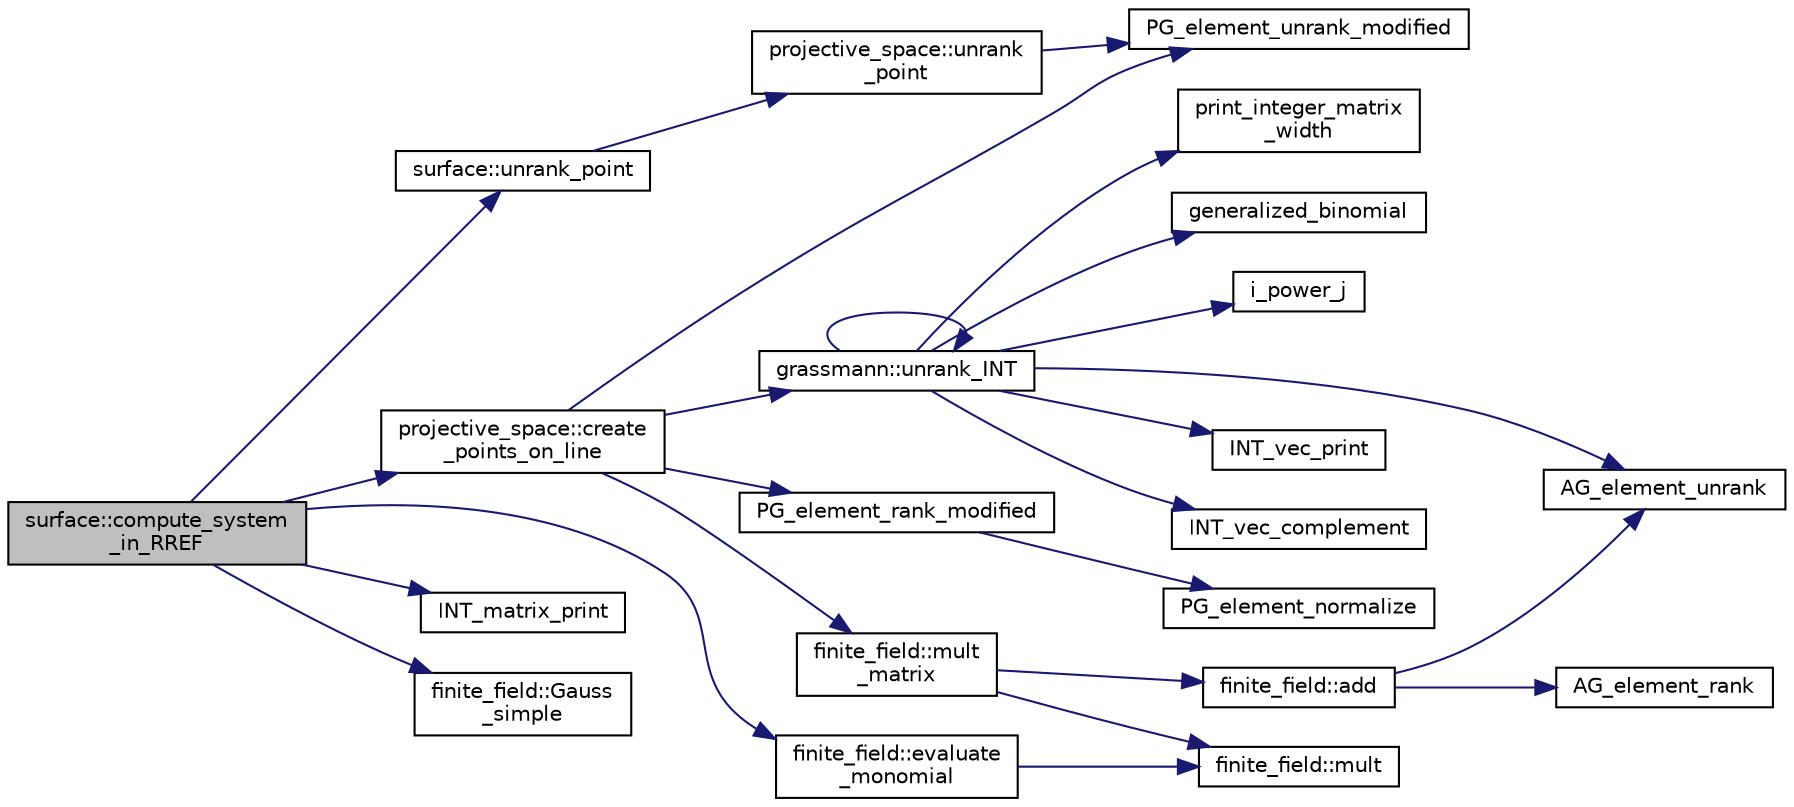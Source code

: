 digraph "surface::compute_system_in_RREF"
{
  edge [fontname="Helvetica",fontsize="10",labelfontname="Helvetica",labelfontsize="10"];
  node [fontname="Helvetica",fontsize="10",shape=record];
  rankdir="LR";
  Node565 [label="surface::compute_system\l_in_RREF",height=0.2,width=0.4,color="black", fillcolor="grey75", style="filled", fontcolor="black"];
  Node565 -> Node566 [color="midnightblue",fontsize="10",style="solid",fontname="Helvetica"];
  Node566 [label="projective_space::create\l_points_on_line",height=0.2,width=0.4,color="black", fillcolor="white", style="filled",URL="$d2/d17/classprojective__space.html#ab1b2ffcefe646e6d9d9ae435dfedd29e"];
  Node566 -> Node567 [color="midnightblue",fontsize="10",style="solid",fontname="Helvetica"];
  Node567 [label="grassmann::unrank_INT",height=0.2,width=0.4,color="black", fillcolor="white", style="filled",URL="$df/d02/classgrassmann.html#a32079405b95a6da2ba1420567d762d64"];
  Node567 -> Node568 [color="midnightblue",fontsize="10",style="solid",fontname="Helvetica"];
  Node568 [label="generalized_binomial",height=0.2,width=0.4,color="black", fillcolor="white", style="filled",URL="$d2/d7c/combinatorics_8_c.html#a24762dc22e45175d18ec1ec1d2556ae8"];
  Node567 -> Node569 [color="midnightblue",fontsize="10",style="solid",fontname="Helvetica"];
  Node569 [label="i_power_j",height=0.2,width=0.4,color="black", fillcolor="white", style="filled",URL="$de/dc5/algebra__and__number__theory_8h.html#a39b321523e8957d701618bb5cac542b5"];
  Node567 -> Node570 [color="midnightblue",fontsize="10",style="solid",fontname="Helvetica"];
  Node570 [label="AG_element_unrank",height=0.2,width=0.4,color="black", fillcolor="white", style="filled",URL="$d4/d67/geometry_8h.html#a4a33b86c87b2879b97cfa1327abe2885"];
  Node567 -> Node571 [color="midnightblue",fontsize="10",style="solid",fontname="Helvetica"];
  Node571 [label="INT_vec_print",height=0.2,width=0.4,color="black", fillcolor="white", style="filled",URL="$df/dbf/sajeeb_8_c.html#a79a5901af0b47dd0d694109543c027fe"];
  Node567 -> Node567 [color="midnightblue",fontsize="10",style="solid",fontname="Helvetica"];
  Node567 -> Node572 [color="midnightblue",fontsize="10",style="solid",fontname="Helvetica"];
  Node572 [label="INT_vec_complement",height=0.2,width=0.4,color="black", fillcolor="white", style="filled",URL="$d5/db4/io__and__os_8h.html#a2a0a724647575fcd3090c763985eb81a"];
  Node567 -> Node573 [color="midnightblue",fontsize="10",style="solid",fontname="Helvetica"];
  Node573 [label="print_integer_matrix\l_width",height=0.2,width=0.4,color="black", fillcolor="white", style="filled",URL="$d5/db4/io__and__os_8h.html#aa78f3e73fc2179251bd15adbcc31573f"];
  Node566 -> Node574 [color="midnightblue",fontsize="10",style="solid",fontname="Helvetica"];
  Node574 [label="PG_element_unrank_modified",height=0.2,width=0.4,color="black", fillcolor="white", style="filled",URL="$d4/d67/geometry_8h.html#a83ae9b605d496f6a90345303f6efae64"];
  Node566 -> Node575 [color="midnightblue",fontsize="10",style="solid",fontname="Helvetica"];
  Node575 [label="finite_field::mult\l_matrix",height=0.2,width=0.4,color="black", fillcolor="white", style="filled",URL="$df/d5a/classfinite__field.html#a48517f15dfd7b21c37e0975855f1ada2"];
  Node575 -> Node576 [color="midnightblue",fontsize="10",style="solid",fontname="Helvetica"];
  Node576 [label="finite_field::add",height=0.2,width=0.4,color="black", fillcolor="white", style="filled",URL="$df/d5a/classfinite__field.html#a8f12328a27500f3c7be0c849ebbc9d14"];
  Node576 -> Node570 [color="midnightblue",fontsize="10",style="solid",fontname="Helvetica"];
  Node576 -> Node577 [color="midnightblue",fontsize="10",style="solid",fontname="Helvetica"];
  Node577 [label="AG_element_rank",height=0.2,width=0.4,color="black", fillcolor="white", style="filled",URL="$d4/d67/geometry_8h.html#ab2ac908d07dd8038fd996e26bdc75c17"];
  Node575 -> Node578 [color="midnightblue",fontsize="10",style="solid",fontname="Helvetica"];
  Node578 [label="finite_field::mult",height=0.2,width=0.4,color="black", fillcolor="white", style="filled",URL="$df/d5a/classfinite__field.html#a24fb5917aa6d4d656fd855b7f44a13b0"];
  Node566 -> Node579 [color="midnightblue",fontsize="10",style="solid",fontname="Helvetica"];
  Node579 [label="PG_element_rank_modified",height=0.2,width=0.4,color="black", fillcolor="white", style="filled",URL="$d4/d67/geometry_8h.html#a9cd1a8bf5b88a038e33862f6c2c3dd36"];
  Node579 -> Node580 [color="midnightblue",fontsize="10",style="solid",fontname="Helvetica"];
  Node580 [label="PG_element_normalize",height=0.2,width=0.4,color="black", fillcolor="white", style="filled",URL="$df/de4/projective_8_c.html#a5a4c3c1158bad6bab0d786c616bd0996"];
  Node565 -> Node581 [color="midnightblue",fontsize="10",style="solid",fontname="Helvetica"];
  Node581 [label="INT_matrix_print",height=0.2,width=0.4,color="black", fillcolor="white", style="filled",URL="$d5/db4/io__and__os_8h.html#afd4180a24bef3a2b584668a4eaf607ff"];
  Node565 -> Node582 [color="midnightblue",fontsize="10",style="solid",fontname="Helvetica"];
  Node582 [label="surface::unrank_point",height=0.2,width=0.4,color="black", fillcolor="white", style="filled",URL="$d5/d88/classsurface.html#a69c1875a5c1c69b9ad81a277dd99a0b3"];
  Node582 -> Node583 [color="midnightblue",fontsize="10",style="solid",fontname="Helvetica"];
  Node583 [label="projective_space::unrank\l_point",height=0.2,width=0.4,color="black", fillcolor="white", style="filled",URL="$d2/d17/classprojective__space.html#a3cb7917af4c5f1590b660d4bf907e0fa"];
  Node583 -> Node574 [color="midnightblue",fontsize="10",style="solid",fontname="Helvetica"];
  Node565 -> Node584 [color="midnightblue",fontsize="10",style="solid",fontname="Helvetica"];
  Node584 [label="finite_field::evaluate\l_monomial",height=0.2,width=0.4,color="black", fillcolor="white", style="filled",URL="$df/d5a/classfinite__field.html#a13f9d419956a9168a65788b32839c7f2"];
  Node584 -> Node578 [color="midnightblue",fontsize="10",style="solid",fontname="Helvetica"];
  Node565 -> Node585 [color="midnightblue",fontsize="10",style="solid",fontname="Helvetica"];
  Node585 [label="finite_field::Gauss\l_simple",height=0.2,width=0.4,color="black", fillcolor="white", style="filled",URL="$df/d5a/classfinite__field.html#aba4950590e24a1ce323f292cf47b3307"];
}
